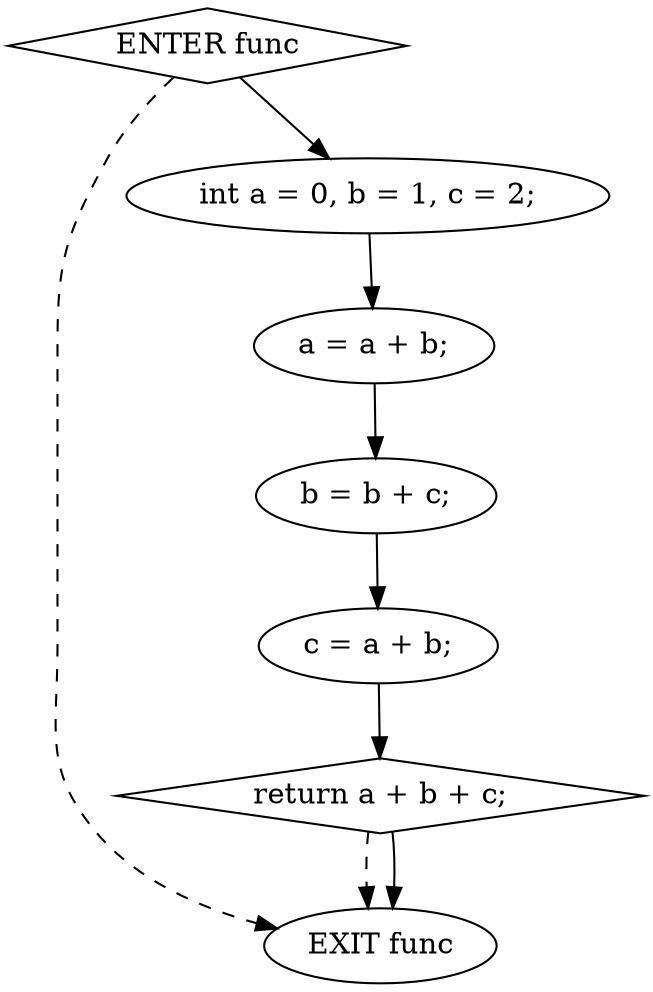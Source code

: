 digraph G {
  0 [ shape="diamond" label="ENTER func" ];
  1 [ label="EXIT func" ];
  2 [ label="int a = 0, b = 1, c = 2;" ];
  3 [ label="a = a + b;" ];
  4 [ label="b = b + c;" ];
  5 [ label="c = a + b;" ];
  6 [ shape="diamond" label="return a + b + c;" ];
  0 -> 2 [ ];
  2 -> 3 [ ];
  3 -> 4 [ ];
  4 -> 5 [ ];
  5 -> 6 [ ];
  6 -> 1 [ style="dashed" ];
  6 -> 1 [ ];
  0 -> 1 [ style="dashed" ];
}
